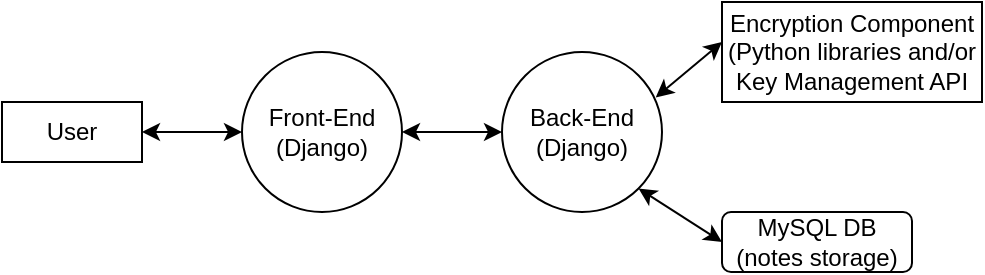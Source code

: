 <mxfile version="26.1.0">
  <diagram name="Page-1" id="7Nf8l2S_lDPoWEnH4mjV">
    <mxGraphModel dx="326" dy="614" grid="1" gridSize="10" guides="1" tooltips="1" connect="1" arrows="1" fold="1" page="1" pageScale="1" pageWidth="850" pageHeight="1100" math="0" shadow="0">
      <root>
        <mxCell id="0" />
        <mxCell id="1" parent="0" />
        <mxCell id="9tOTW7I_PNIuWMnAQGRm-1" value="User" style="rounded=0;whiteSpace=wrap;html=1;" vertex="1" parent="1">
          <mxGeometry x="120" y="70" width="70" height="30" as="geometry" />
        </mxCell>
        <mxCell id="9tOTW7I_PNIuWMnAQGRm-2" value="Front-End&lt;div&gt;(Django)&lt;/div&gt;" style="ellipse;whiteSpace=wrap;html=1;aspect=fixed;" vertex="1" parent="1">
          <mxGeometry x="240" y="45" width="80" height="80" as="geometry" />
        </mxCell>
        <mxCell id="9tOTW7I_PNIuWMnAQGRm-3" value="" style="endArrow=classic;startArrow=classic;html=1;rounded=0;entryX=0;entryY=0.5;entryDx=0;entryDy=0;exitX=1;exitY=0.5;exitDx=0;exitDy=0;" edge="1" parent="1" source="9tOTW7I_PNIuWMnAQGRm-1" target="9tOTW7I_PNIuWMnAQGRm-2">
          <mxGeometry width="50" height="50" relative="1" as="geometry">
            <mxPoint x="90" y="180" as="sourcePoint" />
            <mxPoint x="140" y="130" as="targetPoint" />
          </mxGeometry>
        </mxCell>
        <mxCell id="9tOTW7I_PNIuWMnAQGRm-4" value="Back-End&lt;div&gt;(Django)&lt;/div&gt;" style="ellipse;whiteSpace=wrap;html=1;aspect=fixed;" vertex="1" parent="1">
          <mxGeometry x="370" y="45" width="80" height="80" as="geometry" />
        </mxCell>
        <mxCell id="9tOTW7I_PNIuWMnAQGRm-5" value="" style="endArrow=classic;startArrow=classic;html=1;rounded=0;entryX=0;entryY=0.5;entryDx=0;entryDy=0;exitX=1;exitY=0.5;exitDx=0;exitDy=0;" edge="1" parent="1" source="9tOTW7I_PNIuWMnAQGRm-2" target="9tOTW7I_PNIuWMnAQGRm-4">
          <mxGeometry width="50" height="50" relative="1" as="geometry">
            <mxPoint x="330" y="110" as="sourcePoint" />
            <mxPoint x="380" y="60" as="targetPoint" />
          </mxGeometry>
        </mxCell>
        <mxCell id="9tOTW7I_PNIuWMnAQGRm-8" value="" style="endArrow=classic;startArrow=classic;html=1;rounded=0;entryX=0;entryY=0.5;entryDx=0;entryDy=0;exitX=0.961;exitY=0.284;exitDx=0;exitDy=0;exitPerimeter=0;" edge="1" parent="1" source="9tOTW7I_PNIuWMnAQGRm-4">
          <mxGeometry width="50" height="50" relative="1" as="geometry">
            <mxPoint x="450" y="60" as="sourcePoint" />
            <mxPoint x="480.0" y="40" as="targetPoint" />
          </mxGeometry>
        </mxCell>
        <mxCell id="9tOTW7I_PNIuWMnAQGRm-10" value="" style="endArrow=classic;startArrow=classic;html=1;rounded=0;entryX=0;entryY=0.5;entryDx=0;entryDy=0;exitX=1;exitY=1;exitDx=0;exitDy=0;" edge="1" parent="1" source="9tOTW7I_PNIuWMnAQGRm-4">
          <mxGeometry width="50" height="50" relative="1" as="geometry">
            <mxPoint x="360" y="210" as="sourcePoint" />
            <mxPoint x="480.0" y="140" as="targetPoint" />
          </mxGeometry>
        </mxCell>
        <mxCell id="9tOTW7I_PNIuWMnAQGRm-11" value="MySQL DB&lt;div&gt;(notes storage)&lt;/div&gt;" style="rounded=1;whiteSpace=wrap;html=1;" vertex="1" parent="1">
          <mxGeometry x="480" y="125" width="95" height="30" as="geometry" />
        </mxCell>
        <mxCell id="9tOTW7I_PNIuWMnAQGRm-12" value="Encryption Component (Python libraries and/or Key Management API" style="rounded=0;whiteSpace=wrap;html=1;" vertex="1" parent="1">
          <mxGeometry x="480" y="20" width="130" height="50" as="geometry" />
        </mxCell>
      </root>
    </mxGraphModel>
  </diagram>
</mxfile>
